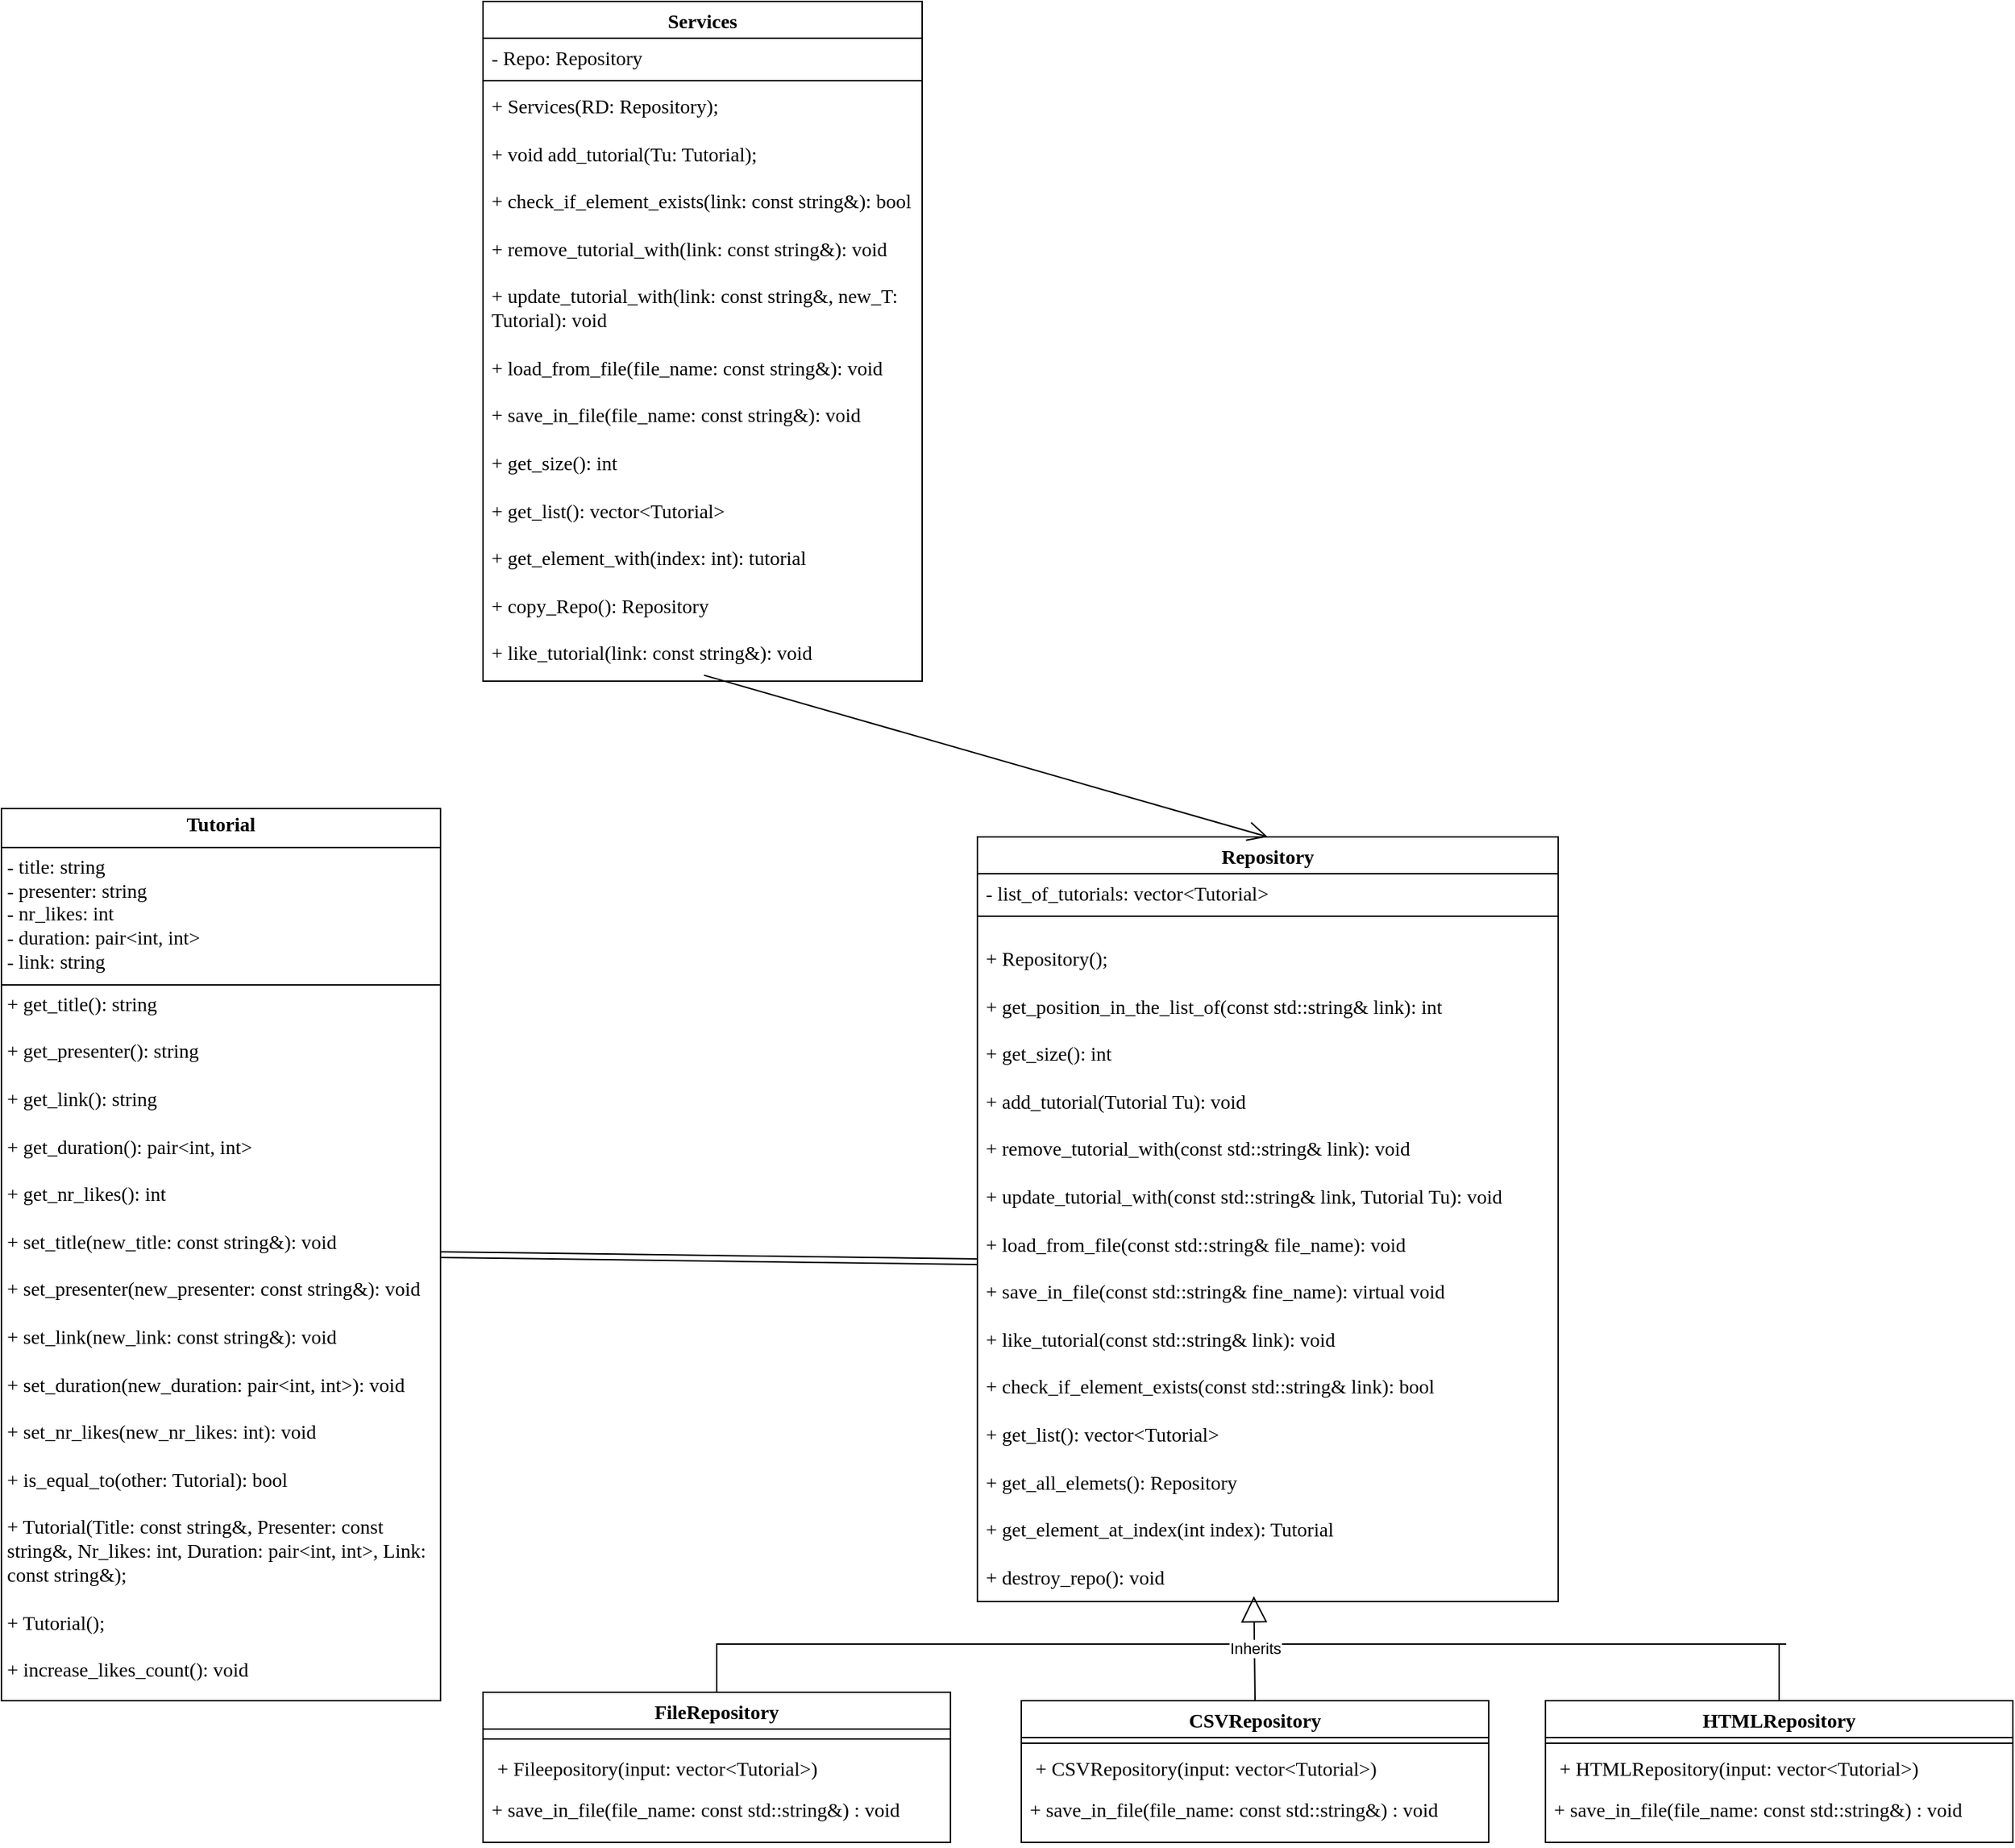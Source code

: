 <mxfile version="26.2.14">
  <diagram id="C5RBs43oDa-KdzZeNtuy" name="Page-1">
    <mxGraphModel dx="1925" dy="1803" grid="1" gridSize="10" guides="1" tooltips="1" connect="1" arrows="1" fold="1" page="1" pageScale="1" pageWidth="827" pageHeight="1169" math="0" shadow="0">
      <root>
        <mxCell id="WIyWlLk6GJQsqaUBKTNV-0" />
        <mxCell id="WIyWlLk6GJQsqaUBKTNV-1" parent="WIyWlLk6GJQsqaUBKTNV-0" />
        <mxCell id="y9ue2mDPaF8vCii8hGkq-9" value="&lt;font style=&quot;font-size: 14px;&quot; face=&quot;Times New Roman&quot;&gt;Repository&lt;/font&gt;" style="swimlane;align=center;verticalAlign=top;childLayout=stackLayout;horizontal=1;startSize=26;horizontalStack=0;resizeParent=1;resizeParentMax=0;resizeLast=0;collapsible=1;marginBottom=0;whiteSpace=wrap;html=1;" vertex="1" parent="WIyWlLk6GJQsqaUBKTNV-1">
          <mxGeometry x="209" y="70" width="410" height="540" as="geometry">
            <mxRectangle x="310" y="230" width="100" height="30" as="alternateBounds" />
          </mxGeometry>
        </mxCell>
        <mxCell id="y9ue2mDPaF8vCii8hGkq-10" value="&lt;font style=&quot;font-size: 14px;&quot; face=&quot;Times New Roman&quot;&gt;- list_of_tutorials: vector&amp;lt;Tutorial&amp;gt;&lt;/font&gt;" style="text;strokeColor=none;fillColor=none;align=left;verticalAlign=top;spacingLeft=4;spacingRight=4;overflow=hidden;rotatable=0;points=[[0,0.5],[1,0.5]];portConstraint=eastwest;whiteSpace=wrap;html=1;" vertex="1" parent="y9ue2mDPaF8vCii8hGkq-9">
          <mxGeometry y="26" width="410" height="26" as="geometry" />
        </mxCell>
        <mxCell id="y9ue2mDPaF8vCii8hGkq-11" value="" style="line;strokeWidth=1;fillColor=none;align=left;verticalAlign=middle;spacingTop=-1;spacingLeft=3;spacingRight=3;rotatable=0;labelPosition=right;points=[];portConstraint=eastwest;strokeColor=inherit;" vertex="1" parent="y9ue2mDPaF8vCii8hGkq-9">
          <mxGeometry y="52" width="410" height="8" as="geometry" />
        </mxCell>
        <mxCell id="y9ue2mDPaF8vCii8hGkq-12" value="&lt;div&gt;&lt;pre style=&quot;&quot;&gt;&lt;font style=&quot;color: rgb(0, 0, 0); font-size: 14px;&quot; face=&quot;Times New Roman&quot;&gt;+ Repository();&lt;br&gt;&lt;br&gt;+ get_position_in_the_list_of(const std::string&amp;amp; link): int&lt;br&gt;&lt;br&gt;+ get_size(): int&lt;br&gt;&lt;br&gt;+ add_tutorial(Tutorial Tu): void&lt;br&gt;&lt;br&gt;+ remove_tutorial_with(const std::string&amp;amp; link): void&lt;br&gt;&lt;br&gt;+ update_tutorial_with(const std::string&amp;amp; link, Tutorial Tu): void&lt;br&gt;&lt;br&gt;+ load_from_file(const std::string&amp;amp; file_name): void&lt;br&gt;&lt;br&gt;+ save_in_file(const std::string&amp;amp; fine_name): virtual void&lt;br&gt;&lt;br&gt;+ like_tutorial(const std::string&amp;amp; link): void&lt;br&gt;&lt;br&gt;+ check_if_element_exists(const std::string&amp;amp; link): bool&lt;br&gt;&lt;br&gt;+ get_list(): vector&amp;lt;Tutorial&amp;gt;&lt;br&gt;&lt;br&gt;+ get_all_elemets(): Repository&lt;br&gt;&lt;br&gt;+ get_element_at_index(int index): Tutorial&lt;br&gt;&lt;br&gt;+ destroy_repo(): void&lt;/font&gt;&lt;/pre&gt;&lt;/div&gt;" style="text;strokeColor=none;fillColor=none;align=left;verticalAlign=top;spacingLeft=4;spacingRight=4;overflow=hidden;rotatable=0;points=[[0,0.5],[1,0.5]];portConstraint=eastwest;whiteSpace=wrap;html=1;" vertex="1" parent="y9ue2mDPaF8vCii8hGkq-9">
          <mxGeometry y="60" width="410" height="480" as="geometry" />
        </mxCell>
        <mxCell id="y9ue2mDPaF8vCii8hGkq-24" value="&lt;font style=&quot;font-size: 14px;&quot; face=&quot;Times New Roman&quot;&gt;FileRepository&lt;/font&gt;" style="swimlane;fontStyle=1;align=center;verticalAlign=top;childLayout=stackLayout;horizontal=1;startSize=26;horizontalStack=0;resizeParent=1;resizeParentMax=0;resizeLast=0;collapsible=1;marginBottom=0;whiteSpace=wrap;html=1;" vertex="1" parent="WIyWlLk6GJQsqaUBKTNV-1">
          <mxGeometry x="-140" y="674" width="330" height="106" as="geometry" />
        </mxCell>
        <mxCell id="y9ue2mDPaF8vCii8hGkq-26" value="" style="line;strokeWidth=1;fillColor=none;align=left;verticalAlign=middle;spacingTop=-1;spacingLeft=3;spacingRight=3;rotatable=0;labelPosition=right;points=[];portConstraint=eastwest;strokeColor=inherit;" vertex="1" parent="y9ue2mDPaF8vCii8hGkq-24">
          <mxGeometry y="26" width="330" height="14" as="geometry" />
        </mxCell>
        <mxCell id="y9ue2mDPaF8vCii8hGkq-27" value="&lt;p style=&quot;margin: 0px 0px 0px 4px;&quot;&gt;&lt;font face=&quot;Times New Roman&quot; style=&quot;background-color: light-dark(#ffffff, var(--ge-dark-color, #121212)); font-size: 14px;&quot;&gt;+&amp;nbsp;Fileepository(input: vector&amp;lt;Tutorial&amp;gt;)&lt;/font&gt;&lt;/p&gt;&lt;div&gt;&lt;pre&gt;&lt;font face=&quot;Times New Roman&quot; style=&quot;background-color: light-dark(#ffffff, var(--ge-dark-color, #121212)); font-size: 14px;&quot;&gt;+ save_in_file(file_name: const std::string&amp;amp;) : void&lt;/font&gt;&lt;/pre&gt;&lt;/div&gt;" style="text;strokeColor=none;fillColor=none;align=left;verticalAlign=top;spacingLeft=4;spacingRight=4;overflow=hidden;rotatable=0;points=[[0,0.5],[1,0.5]];portConstraint=eastwest;whiteSpace=wrap;html=1;" vertex="1" parent="y9ue2mDPaF8vCii8hGkq-24">
          <mxGeometry y="40" width="330" height="66" as="geometry" />
        </mxCell>
        <mxCell id="y9ue2mDPaF8vCii8hGkq-30" value="&lt;font face=&quot;Times New Roman&quot; style=&quot;font-size: 14px;&quot;&gt;CSVRepository&lt;/font&gt;" style="swimlane;fontStyle=1;align=center;verticalAlign=top;childLayout=stackLayout;horizontal=1;startSize=26;horizontalStack=0;resizeParent=1;resizeParentMax=0;resizeLast=0;collapsible=1;marginBottom=0;whiteSpace=wrap;html=1;" vertex="1" parent="WIyWlLk6GJQsqaUBKTNV-1">
          <mxGeometry x="240" y="680" width="330" height="100" as="geometry" />
        </mxCell>
        <mxCell id="y9ue2mDPaF8vCii8hGkq-31" value="" style="line;strokeWidth=1;fillColor=none;align=left;verticalAlign=middle;spacingTop=-1;spacingLeft=3;spacingRight=3;rotatable=0;labelPosition=right;points=[];portConstraint=eastwest;strokeColor=inherit;" vertex="1" parent="y9ue2mDPaF8vCii8hGkq-30">
          <mxGeometry y="26" width="330" height="8" as="geometry" />
        </mxCell>
        <mxCell id="y9ue2mDPaF8vCii8hGkq-32" value="&lt;p style=&quot;margin: 0px 0px 0px 4px;&quot;&gt;&lt;font face=&quot;Times New Roman&quot; style=&quot;background-color: light-dark(#ffffff, var(--ge-dark-color, #121212)); font-size: 14px;&quot;&gt;+&amp;nbsp;CSVRepository(input: vector&amp;lt;Tutorial&amp;gt;)&lt;/font&gt;&lt;/p&gt;&lt;div&gt;&lt;pre&gt;&lt;font face=&quot;Times New Roman&quot; style=&quot;background-color: light-dark(#ffffff, var(--ge-dark-color, #121212)); font-size: 14px;&quot;&gt;+ save_in_file(file_name: const std::string&amp;amp;) : void&lt;/font&gt;&lt;/pre&gt;&lt;/div&gt;" style="text;strokeColor=none;fillColor=none;align=left;verticalAlign=top;spacingLeft=4;spacingRight=4;overflow=hidden;rotatable=0;points=[[0,0.5],[1,0.5]];portConstraint=eastwest;whiteSpace=wrap;html=1;" vertex="1" parent="y9ue2mDPaF8vCii8hGkq-30">
          <mxGeometry y="34" width="330" height="66" as="geometry" />
        </mxCell>
        <mxCell id="y9ue2mDPaF8vCii8hGkq-33" value="&lt;font face=&quot;Times New Roman&quot; style=&quot;font-size: 14px;&quot;&gt;HTMLRepository&lt;/font&gt;" style="swimlane;fontStyle=1;align=center;verticalAlign=top;childLayout=stackLayout;horizontal=1;startSize=26;horizontalStack=0;resizeParent=1;resizeParentMax=0;resizeLast=0;collapsible=1;marginBottom=0;whiteSpace=wrap;html=1;" vertex="1" parent="WIyWlLk6GJQsqaUBKTNV-1">
          <mxGeometry x="610" y="680" width="330" height="100" as="geometry" />
        </mxCell>
        <mxCell id="y9ue2mDPaF8vCii8hGkq-34" value="" style="line;strokeWidth=1;fillColor=none;align=left;verticalAlign=middle;spacingTop=-1;spacingLeft=3;spacingRight=3;rotatable=0;labelPosition=right;points=[];portConstraint=eastwest;strokeColor=inherit;" vertex="1" parent="y9ue2mDPaF8vCii8hGkq-33">
          <mxGeometry y="26" width="330" height="8" as="geometry" />
        </mxCell>
        <mxCell id="y9ue2mDPaF8vCii8hGkq-35" value="&lt;p style=&quot;margin: 0px 0px 0px 4px;&quot;&gt;&lt;font face=&quot;Times New Roman&quot;&gt;&lt;font style=&quot;background-color: light-dark(#ffffff, var(--ge-dark-color, #121212)); font-size: 14px;&quot;&gt;+ HTMLR&lt;/font&gt;&lt;span style=&quot;background-color: light-dark(#ffffff, var(--ge-dark-color, #121212)); font-size: 14px; color: light-dark(rgb(0, 0, 0), rgb(255, 255, 255));&quot;&gt;epository(input: vector&amp;lt;Tutorial&amp;gt;)&lt;/span&gt;&lt;/font&gt;&lt;/p&gt;&lt;div&gt;&lt;pre&gt;&lt;font face=&quot;Times New Roman&quot; style=&quot;background-color: light-dark(#ffffff, var(--ge-dark-color, #121212)); font-size: 14px;&quot;&gt;+ save_in_file(file_name: const std::string&amp;amp;) : void&lt;/font&gt;&lt;/pre&gt;&lt;/div&gt;" style="text;strokeColor=none;fillColor=none;align=left;verticalAlign=top;spacingLeft=4;spacingRight=4;overflow=hidden;rotatable=0;points=[[0,0.5],[1,0.5]];portConstraint=eastwest;whiteSpace=wrap;html=1;" vertex="1" parent="y9ue2mDPaF8vCii8hGkq-33">
          <mxGeometry y="34" width="330" height="66" as="geometry" />
        </mxCell>
        <mxCell id="y9ue2mDPaF8vCii8hGkq-48" value="" style="endArrow=none;html=1;rounded=0;exitX=0.5;exitY=0;exitDx=0;exitDy=0;" edge="1" parent="WIyWlLk6GJQsqaUBKTNV-1" source="y9ue2mDPaF8vCii8hGkq-24">
          <mxGeometry width="50" height="50" relative="1" as="geometry">
            <mxPoint x="340" y="690" as="sourcePoint" />
            <mxPoint x="780" y="640" as="targetPoint" />
            <Array as="points">
              <mxPoint x="25" y="640" />
            </Array>
          </mxGeometry>
        </mxCell>
        <mxCell id="y9ue2mDPaF8vCii8hGkq-50" value="" style="endArrow=none;html=1;rounded=0;exitX=0.5;exitY=0;exitDx=0;exitDy=0;" edge="1" parent="WIyWlLk6GJQsqaUBKTNV-1" source="y9ue2mDPaF8vCii8hGkq-33">
          <mxGeometry width="50" height="50" relative="1" as="geometry">
            <mxPoint x="690" y="690" as="sourcePoint" />
            <mxPoint x="775" y="640" as="targetPoint" />
          </mxGeometry>
        </mxCell>
        <mxCell id="y9ue2mDPaF8vCii8hGkq-53" value="Inherits" style="endArrow=block;endSize=16;endFill=0;html=1;rounded=0;exitX=0.5;exitY=0;exitDx=0;exitDy=0;entryX=0.476;entryY=0.992;entryDx=0;entryDy=0;entryPerimeter=0;" edge="1" parent="WIyWlLk6GJQsqaUBKTNV-1" source="y9ue2mDPaF8vCii8hGkq-30" target="y9ue2mDPaF8vCii8hGkq-12">
          <mxGeometry width="160" relative="1" as="geometry">
            <mxPoint x="340" y="660" as="sourcePoint" />
            <mxPoint x="500" y="660" as="targetPoint" />
          </mxGeometry>
        </mxCell>
        <mxCell id="y9ue2mDPaF8vCii8hGkq-54" value="&lt;p style=&quot;margin:0px;margin-top:4px;text-align:center;&quot;&gt;&lt;b&gt;&lt;font face=&quot;Times New Roman&quot; style=&quot;font-size: 14px;&quot;&gt;Tutorial&lt;/font&gt;&lt;/b&gt;&lt;/p&gt;&lt;hr size=&quot;1&quot; style=&quot;border-style:solid;&quot;&gt;&lt;p style=&quot;margin:0px;margin-left:4px;&quot;&gt;&lt;font face=&quot;Times New Roman&quot; style=&quot;font-size: 14px;&quot;&gt;- title: string&lt;/font&gt;&lt;/p&gt;&lt;p style=&quot;margin:0px;margin-left:4px;&quot;&gt;&lt;font face=&quot;Times New Roman&quot; style=&quot;font-size: 14px;&quot;&gt;- presenter: string&lt;/font&gt;&lt;/p&gt;&lt;p style=&quot;margin:0px;margin-left:4px;&quot;&gt;&lt;font face=&quot;Times New Roman&quot; style=&quot;font-size: 14px;&quot;&gt;- nr_likes: int&lt;/font&gt;&lt;/p&gt;&lt;p style=&quot;margin:0px;margin-left:4px;&quot;&gt;&lt;font face=&quot;Times New Roman&quot; style=&quot;font-size: 14px;&quot;&gt;- duration: pair&amp;lt;int, int&amp;gt;&lt;/font&gt;&lt;/p&gt;&lt;p style=&quot;margin:0px;margin-left:4px;&quot;&gt;&lt;font face=&quot;Times New Roman&quot; style=&quot;font-size: 14px;&quot;&gt;- link: string&lt;/font&gt;&lt;/p&gt;&lt;hr size=&quot;1&quot; style=&quot;border-style:solid;&quot;&gt;&lt;p style=&quot;margin:0px;margin-left:4px;&quot;&gt;&lt;font face=&quot;Times New Roman&quot; style=&quot;font-size: 14px;&quot;&gt;+ get_title(): string&amp;nbsp;&lt;/font&gt;&lt;/p&gt;&lt;p style=&quot;margin:0px;margin-left:4px;&quot;&gt;&lt;font face=&quot;Times New Roman&quot; style=&quot;font-size: 14px;&quot;&gt;&lt;br&gt;&lt;/font&gt;&lt;/p&gt;&lt;p style=&quot;margin:0px;margin-left:4px;&quot;&gt;&lt;font face=&quot;Times New Roman&quot; style=&quot;font-size: 14px;&quot;&gt;+ get_presenter(): string&amp;nbsp;&lt;/font&gt;&lt;/p&gt;&lt;p style=&quot;margin:0px;margin-left:4px;&quot;&gt;&lt;font face=&quot;Times New Roman&quot; style=&quot;font-size: 14px;&quot;&gt;&lt;br&gt;&lt;/font&gt;&lt;/p&gt;&lt;p style=&quot;margin:0px;margin-left:4px;&quot;&gt;&lt;font face=&quot;Times New Roman&quot; style=&quot;font-size: 14px;&quot;&gt;+ get_link(): string&amp;nbsp;&lt;/font&gt;&lt;/p&gt;&lt;p style=&quot;margin:0px;margin-left:4px;&quot;&gt;&lt;font face=&quot;Times New Roman&quot; style=&quot;font-size: 14px;&quot;&gt;&lt;br&gt;&lt;/font&gt;&lt;/p&gt;&lt;p style=&quot;margin:0px;margin-left:4px;&quot;&gt;&lt;font face=&quot;Times New Roman&quot; style=&quot;font-size: 14px;&quot;&gt;+ get_duration(): pair&amp;lt;int, int&amp;gt;&amp;nbsp;&lt;/font&gt;&lt;/p&gt;&lt;p style=&quot;margin:0px;margin-left:4px;&quot;&gt;&lt;font face=&quot;Times New Roman&quot; style=&quot;font-size: 14px;&quot;&gt;&lt;br&gt;&lt;/font&gt;&lt;/p&gt;&lt;p style=&quot;margin:0px;margin-left:4px;&quot;&gt;&lt;font face=&quot;Times New Roman&quot; style=&quot;font-size: 14px;&quot;&gt;+ get_nr_likes(): int&lt;/font&gt;&lt;/p&gt;&lt;p style=&quot;margin:0px;margin-left:4px;&quot;&gt;&lt;font face=&quot;Times New Roman&quot; style=&quot;font-size: 14px;&quot;&gt;&lt;br&gt;&lt;/font&gt;&lt;/p&gt;&lt;p style=&quot;margin:0px;margin-left:4px;&quot;&gt;&lt;font face=&quot;Times New Roman&quot; style=&quot;font-size: 14px;&quot;&gt;+ set_title(new_title: const string&amp;amp;): void&lt;/font&gt;&lt;/p&gt;&lt;p style=&quot;margin:0px;margin-left:4px;&quot;&gt;&lt;font face=&quot;Times New Roman&quot; style=&quot;font-size: 14px;&quot;&gt;&lt;br&gt;&lt;/font&gt;&lt;/p&gt;&lt;p style=&quot;margin:0px;margin-left:4px;&quot;&gt;&lt;font face=&quot;Times New Roman&quot; style=&quot;font-size: 14px;&quot;&gt;+ set_presenter(new_presenter: const string&amp;amp;): void&lt;/font&gt;&lt;/p&gt;&lt;p style=&quot;margin:0px;margin-left:4px;&quot;&gt;&lt;font face=&quot;Times New Roman&quot; style=&quot;font-size: 14px;&quot;&gt;&lt;br&gt;&lt;/font&gt;&lt;/p&gt;&lt;p style=&quot;margin:0px;margin-left:4px;&quot;&gt;&lt;font face=&quot;Times New Roman&quot; style=&quot;font-size: 14px;&quot;&gt;+ set_link(new_link: const string&amp;amp;): void&lt;/font&gt;&lt;/p&gt;&lt;p style=&quot;margin:0px;margin-left:4px;&quot;&gt;&lt;font face=&quot;Times New Roman&quot; style=&quot;font-size: 14px;&quot;&gt;&lt;br&gt;&lt;/font&gt;&lt;/p&gt;&lt;p style=&quot;margin:0px;margin-left:4px;&quot;&gt;&lt;font face=&quot;Times New Roman&quot; style=&quot;font-size: 14px;&quot;&gt;+ set_duration(new_duration: pair&amp;lt;int, int&amp;gt;): void&lt;/font&gt;&lt;/p&gt;&lt;p style=&quot;margin:0px;margin-left:4px;&quot;&gt;&lt;font face=&quot;Times New Roman&quot; style=&quot;font-size: 14px;&quot;&gt;&lt;br&gt;&lt;/font&gt;&lt;/p&gt;&lt;p style=&quot;margin:0px;margin-left:4px;&quot;&gt;&lt;font face=&quot;Times New Roman&quot; style=&quot;font-size: 14px;&quot;&gt;+ set_nr_likes(new_nr_likes: int): void&lt;/font&gt;&lt;/p&gt;&lt;p style=&quot;margin:0px;margin-left:4px;&quot;&gt;&lt;font face=&quot;Times New Roman&quot; style=&quot;font-size: 14px;&quot;&gt;&lt;br&gt;&lt;/font&gt;&lt;/p&gt;&lt;p style=&quot;margin:0px;margin-left:4px;&quot;&gt;&lt;font face=&quot;Times New Roman&quot; style=&quot;font-size: 14px;&quot;&gt;+ is_equal_to(other: Tutorial): bool&lt;/font&gt;&lt;/p&gt;&lt;p style=&quot;margin:0px;margin-left:4px;&quot;&gt;&lt;font face=&quot;Times New Roman&quot; style=&quot;font-size: 14px;&quot;&gt;&lt;br&gt;&lt;/font&gt;&lt;/p&gt;&lt;p style=&quot;margin:0px;margin-left:4px;&quot;&gt;&lt;font face=&quot;Times New Roman&quot; style=&quot;font-size: 14px;&quot;&gt;+ Tutorial(Title: const string&amp;amp;, Presenter: const string&amp;amp;, Nr_likes: int, Duration: pair&amp;lt;int, int&amp;gt;, Link: const string&amp;amp;);&lt;/font&gt;&lt;/p&gt;&lt;p style=&quot;margin:0px;margin-left:4px;&quot;&gt;&lt;font face=&quot;Times New Roman&quot; style=&quot;font-size: 14px;&quot;&gt;&lt;br&gt;&lt;/font&gt;&lt;/p&gt;&lt;p style=&quot;margin:0px;margin-left:4px;&quot;&gt;&lt;font face=&quot;Times New Roman&quot; style=&quot;font-size: 14px;&quot;&gt;+ Tutorial();&lt;/font&gt;&lt;/p&gt;&lt;p style=&quot;margin:0px;margin-left:4px;&quot;&gt;&lt;font face=&quot;Times New Roman&quot; style=&quot;font-size: 14px;&quot;&gt;&lt;br&gt;&lt;/font&gt;&lt;/p&gt;&lt;p style=&quot;margin:0px;margin-left:4px;&quot;&gt;&lt;font face=&quot;Times New Roman&quot; style=&quot;font-size: 14px;&quot;&gt;+ increase_likes_count(): void&lt;/font&gt;&lt;/p&gt;" style="verticalAlign=top;align=left;overflow=fill;html=1;whiteSpace=wrap;" vertex="1" parent="WIyWlLk6GJQsqaUBKTNV-1">
          <mxGeometry x="-480" y="50" width="310" height="630" as="geometry" />
        </mxCell>
        <mxCell id="y9ue2mDPaF8vCii8hGkq-55" value="" style="shape=link;html=1;rounded=0;exitX=1;exitY=0.5;exitDx=0;exitDy=0;entryX=0;entryY=0.5;entryDx=0;entryDy=0;" edge="1" parent="WIyWlLk6GJQsqaUBKTNV-1" source="y9ue2mDPaF8vCii8hGkq-54" target="y9ue2mDPaF8vCii8hGkq-12">
          <mxGeometry width="100" relative="1" as="geometry">
            <mxPoint x="20" y="290" as="sourcePoint" />
            <mxPoint x="120" y="290" as="targetPoint" />
          </mxGeometry>
        </mxCell>
        <mxCell id="y9ue2mDPaF8vCii8hGkq-56" value="&lt;font style=&quot;font-size: 14px;&quot; face=&quot;Times New Roman&quot;&gt;Services&lt;/font&gt;" style="swimlane;fontStyle=1;align=center;verticalAlign=top;childLayout=stackLayout;horizontal=1;startSize=26;horizontalStack=0;resizeParent=1;resizeParentMax=0;resizeLast=0;collapsible=1;marginBottom=0;whiteSpace=wrap;html=1;" vertex="1" parent="WIyWlLk6GJQsqaUBKTNV-1">
          <mxGeometry x="-140" y="-520" width="310" height="480" as="geometry" />
        </mxCell>
        <mxCell id="y9ue2mDPaF8vCii8hGkq-57" value="&lt;font style=&quot;font-size: 14px;&quot; face=&quot;Times New Roman&quot;&gt;- Repo: Repository&lt;/font&gt;" style="text;strokeColor=none;fillColor=none;align=left;verticalAlign=top;spacingLeft=4;spacingRight=4;overflow=hidden;rotatable=0;points=[[0,0.5],[1,0.5]];portConstraint=eastwest;whiteSpace=wrap;html=1;" vertex="1" parent="y9ue2mDPaF8vCii8hGkq-56">
          <mxGeometry y="26" width="310" height="26" as="geometry" />
        </mxCell>
        <mxCell id="y9ue2mDPaF8vCii8hGkq-58" value="" style="line;strokeWidth=1;fillColor=none;align=left;verticalAlign=middle;spacingTop=-1;spacingLeft=3;spacingRight=3;rotatable=0;labelPosition=right;points=[];portConstraint=eastwest;strokeColor=inherit;" vertex="1" parent="y9ue2mDPaF8vCii8hGkq-56">
          <mxGeometry y="52" width="310" height="8" as="geometry" />
        </mxCell>
        <mxCell id="y9ue2mDPaF8vCii8hGkq-59" value="&lt;div&gt;&lt;font face=&quot;Times New Roman&quot; style=&quot;font-size: 14px;&quot;&gt;+ Services(RD: Repository);&lt;/font&gt;&lt;/div&gt;&lt;div&gt;&lt;font face=&quot;Times New Roman&quot; style=&quot;font-size: 14px;&quot;&gt;&lt;br&gt;&lt;/font&gt;&lt;/div&gt;&lt;div&gt;&lt;font face=&quot;Times New Roman&quot; style=&quot;font-size: 14px;&quot;&gt;+ void add_tutorial(Tu: Tutorial);&lt;/font&gt;&lt;/div&gt;&lt;div&gt;&lt;font face=&quot;Times New Roman&quot; style=&quot;font-size: 14px;&quot;&gt;&lt;br&gt;&lt;/font&gt;&lt;/div&gt;&lt;div&gt;&lt;font face=&quot;Times New Roman&quot; style=&quot;font-size: 14px;&quot;&gt;+ check_if_element_exists(link: const string&amp;amp;): bool&lt;/font&gt;&lt;/div&gt;&lt;div&gt;&lt;font face=&quot;Times New Roman&quot; style=&quot;font-size: 14px;&quot;&gt;&lt;br&gt;&lt;/font&gt;&lt;/div&gt;&lt;div&gt;&lt;font face=&quot;Times New Roman&quot; style=&quot;font-size: 14px;&quot;&gt;+ remove_tutorial_with(link: const string&amp;amp;): void&lt;/font&gt;&lt;/div&gt;&lt;div&gt;&lt;font face=&quot;Times New Roman&quot; style=&quot;font-size: 14px;&quot;&gt;&lt;br&gt;&lt;/font&gt;&lt;/div&gt;&lt;div&gt;&lt;font face=&quot;Times New Roman&quot; style=&quot;font-size: 14px;&quot;&gt;+ update_tutorial_with(link: const string&amp;amp;, new_T: Tutorial): void&lt;/font&gt;&lt;/div&gt;&lt;div&gt;&lt;font face=&quot;Times New Roman&quot; style=&quot;font-size: 14px;&quot;&gt;&lt;br&gt;&lt;/font&gt;&lt;/div&gt;&lt;div&gt;&lt;font face=&quot;Times New Roman&quot; style=&quot;font-size: 14px;&quot;&gt;+ load_from_file(file_name: const string&amp;amp;): void&lt;/font&gt;&lt;/div&gt;&lt;div&gt;&lt;font face=&quot;Times New Roman&quot; style=&quot;font-size: 14px;&quot;&gt;&lt;br&gt;&lt;/font&gt;&lt;/div&gt;&lt;div&gt;&lt;font face=&quot;Times New Roman&quot; style=&quot;font-size: 14px;&quot;&gt;+ save_in_file(file_name: const string&amp;amp;): void&lt;/font&gt;&lt;/div&gt;&lt;div&gt;&lt;font face=&quot;Times New Roman&quot; style=&quot;font-size: 14px;&quot;&gt;&lt;br&gt;&lt;/font&gt;&lt;/div&gt;&lt;div&gt;&lt;font face=&quot;Times New Roman&quot; style=&quot;font-size: 14px;&quot;&gt;+ get_size(): int&lt;/font&gt;&lt;/div&gt;&lt;div&gt;&lt;font face=&quot;Times New Roman&quot; style=&quot;font-size: 14px;&quot;&gt;&lt;br&gt;&lt;/font&gt;&lt;/div&gt;&lt;div&gt;&lt;font face=&quot;Times New Roman&quot; style=&quot;font-size: 14px;&quot;&gt;+ get_list(): vector&amp;lt;Tutorial&amp;gt;&lt;/font&gt;&lt;/div&gt;&lt;div&gt;&lt;font face=&quot;Times New Roman&quot; style=&quot;font-size: 14px;&quot;&gt;&lt;br&gt;&lt;/font&gt;&lt;/div&gt;&lt;div&gt;&lt;font face=&quot;Times New Roman&quot; style=&quot;font-size: 14px;&quot;&gt;+ get_element_with(index: int): tutorial&lt;/font&gt;&lt;/div&gt;&lt;div&gt;&lt;font face=&quot;Times New Roman&quot; style=&quot;font-size: 14px;&quot;&gt;&lt;br&gt;&lt;/font&gt;&lt;/div&gt;&lt;div&gt;&lt;font face=&quot;Times New Roman&quot; style=&quot;font-size: 14px;&quot;&gt;+ copy_Repo(): Repository&lt;/font&gt;&lt;/div&gt;&lt;div&gt;&lt;font face=&quot;Times New Roman&quot; style=&quot;font-size: 14px;&quot;&gt;&lt;br&gt;&lt;/font&gt;&lt;/div&gt;&lt;div&gt;&lt;font face=&quot;Times New Roman&quot; style=&quot;font-size: 14px;&quot;&gt;+ like_tutorial(link: const string&amp;amp;): void&lt;/font&gt;&lt;/div&gt;&lt;div&gt;&lt;font face=&quot;Times New Roman&quot; style=&quot;font-size: 14px;&quot;&gt;&lt;br&gt;&lt;/font&gt;&lt;/div&gt;&lt;div&gt;&lt;font face=&quot;Times New Roman&quot; style=&quot;font-size: 14px;&quot;&gt;+ destroy_service(): void&lt;/font&gt;&lt;/div&gt;" style="text;strokeColor=none;fillColor=none;align=left;verticalAlign=top;spacingLeft=4;spacingRight=4;overflow=hidden;rotatable=0;points=[[0,0.5],[1,0.5]];portConstraint=eastwest;whiteSpace=wrap;html=1;" vertex="1" parent="y9ue2mDPaF8vCii8hGkq-56">
          <mxGeometry y="60" width="310" height="420" as="geometry" />
        </mxCell>
        <mxCell id="y9ue2mDPaF8vCii8hGkq-60" value="" style="endArrow=open;endFill=1;endSize=12;html=1;rounded=0;entryX=0.5;entryY=0;entryDx=0;entryDy=0;exitX=0.503;exitY=0.99;exitDx=0;exitDy=0;exitPerimeter=0;" edge="1" parent="WIyWlLk6GJQsqaUBKTNV-1" source="y9ue2mDPaF8vCii8hGkq-59" target="y9ue2mDPaF8vCii8hGkq-9">
          <mxGeometry width="160" relative="1" as="geometry">
            <mxPoint x="230" y="-60" as="sourcePoint" />
            <mxPoint x="390" y="-60" as="targetPoint" />
          </mxGeometry>
        </mxCell>
      </root>
    </mxGraphModel>
  </diagram>
</mxfile>
